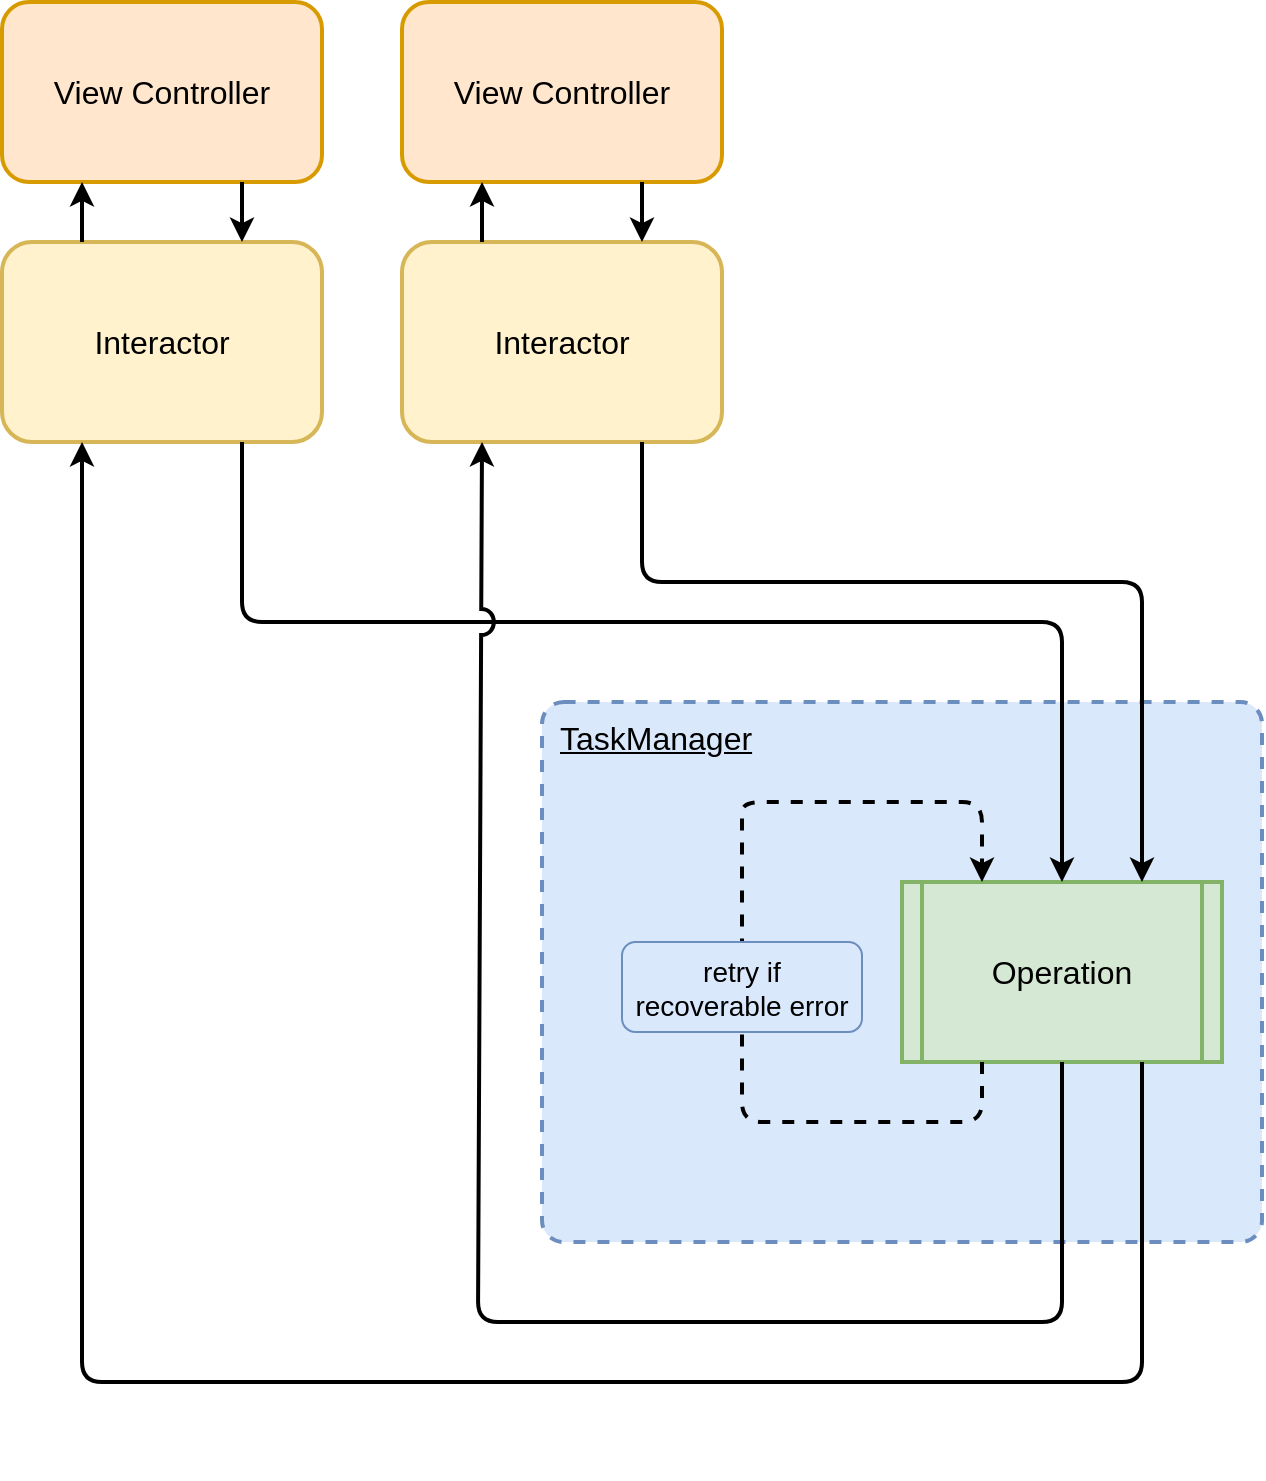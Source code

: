 <mxfile version="14.5.7" type="device"><diagram name="Page-1" id="5f0bae14-7c28-e335-631c-24af17079c00"><mxGraphModel dx="1426" dy="889" grid="1" gridSize="10" guides="1" tooltips="1" connect="1" arrows="1" fold="1" page="1" pageScale="1" pageWidth="1100" pageHeight="850" background="#ffffff" math="0" shadow="0"><root><mxCell id="0"/><mxCell id="1" parent="0"/><mxCell id="hvFzC225CWjzUh0TcllB-15" value="&lt;u style=&quot;font-size: 16px;&quot;&gt;TaskManager&lt;/u&gt;" style="rounded=1;whiteSpace=wrap;html=1;shadow=0;strokeColor=#6c8ebf;fillColor=#dae8fc;align=left;labelPosition=center;verticalLabelPosition=middle;verticalAlign=top;dashed=1;fontSize=16;arcSize=4;perimeterSpacing=2;spacingTop=2;spacingLeft=7;strokeWidth=2;" parent="1" vertex="1"><mxGeometry x="440" y="410" width="360" height="270" as="geometry"/></mxCell><mxCell id="hvFzC225CWjzUh0TcllB-2" value="Interactor" style="rounded=1;whiteSpace=wrap;html=1;fillColor=#fff2cc;strokeColor=#d6b656;horizontal=1;fontSize=16;strokeWidth=2;" parent="1" vertex="1"><mxGeometry x="170" y="180" width="160" height="100" as="geometry"/></mxCell><mxCell id="hvFzC225CWjzUh0TcllB-3" value="Interactor" style="rounded=1;whiteSpace=wrap;html=1;fillColor=#fff2cc;strokeColor=#d6b656;fontSize=16;strokeWidth=2;" parent="1" vertex="1"><mxGeometry x="370" y="180" width="160" height="100" as="geometry"/></mxCell><mxCell id="hvFzC225CWjzUh0TcllB-6" value="Operation" style="shape=process;whiteSpace=wrap;html=1;backgroundOutline=1;shadow=0;strokeColor=#82b366;fillColor=#d5e8d4;size=0.062;fontSize=16;strokeWidth=2;" parent="1" vertex="1"><mxGeometry x="620" y="500" width="160" height="90" as="geometry"/></mxCell><mxCell id="hvFzC225CWjzUh0TcllB-7" value="" style="endArrow=classic;html=1;exitX=0.75;exitY=1;exitDx=0;exitDy=0;entryX=0.75;entryY=0;entryDx=0;entryDy=0;strokeWidth=2;jumpStyle=none;" parent="1" source="hvFzC225CWjzUh0TcllB-3" target="hvFzC225CWjzUh0TcllB-6" edge="1"><mxGeometry width="50" height="50" relative="1" as="geometry"><mxPoint x="520" y="600" as="sourcePoint"/><mxPoint x="570" y="550" as="targetPoint"/><Array as="points"><mxPoint x="490" y="350"/><mxPoint x="740" y="350"/></Array></mxGeometry></mxCell><mxCell id="hvFzC225CWjzUh0TcllB-8" value="" style="endArrow=classic;html=1;exitX=0.75;exitY=1;exitDx=0;exitDy=0;entryX=0.5;entryY=0;entryDx=0;entryDy=0;strokeWidth=2;" parent="1" source="hvFzC225CWjzUh0TcllB-2" target="hvFzC225CWjzUh0TcllB-6" edge="1"><mxGeometry width="50" height="50" relative="1" as="geometry"><mxPoint x="520" y="600" as="sourcePoint"/><mxPoint x="570" y="550" as="targetPoint"/><Array as="points"><mxPoint x="290" y="370"/><mxPoint x="700" y="370"/></Array></mxGeometry></mxCell><mxCell id="hvFzC225CWjzUh0TcllB-9" value="" style="endArrow=classic;html=1;dashed=1;entryX=0.25;entryY=0;entryDx=0;entryDy=0;exitX=0.25;exitY=1;exitDx=0;exitDy=0;strokeWidth=2;" parent="1" source="hvFzC225CWjzUh0TcllB-6" target="hvFzC225CWjzUh0TcllB-6" edge="1"><mxGeometry width="50" height="50" relative="1" as="geometry"><mxPoint x="360" y="560" as="sourcePoint"/><mxPoint x="410" y="510" as="targetPoint"/><Array as="points"><mxPoint x="660" y="620"/><mxPoint x="540" y="620"/><mxPoint x="540" y="480"/><mxPoint x="540" y="460"/><mxPoint x="660" y="460"/></Array></mxGeometry></mxCell><mxCell id="hvFzC225CWjzUh0TcllB-10" value="retry if &lt;br style=&quot;font-size: 14px;&quot;&gt;recoverable error" style="rounded=1;whiteSpace=wrap;html=1;shadow=0;fillColor=#dae8fc;strokeColor=#6c8ebf;fontSize=14;perimeterSpacing=0;glass=0;sketch=0;" parent="1" vertex="1"><mxGeometry x="480" y="530" width="120" height="45" as="geometry"/></mxCell><mxCell id="hvFzC225CWjzUh0TcllB-12" value="" style="endArrow=classic;html=1;exitX=0.75;exitY=1;exitDx=0;exitDy=0;entryX=0.25;entryY=1;entryDx=0;entryDy=0;strokeWidth=2;" parent="1" source="hvFzC225CWjzUh0TcllB-6" target="hvFzC225CWjzUh0TcllB-2" edge="1"><mxGeometry width="50" height="50" relative="1" as="geometry"><mxPoint x="520" y="590" as="sourcePoint"/><mxPoint x="570" y="540" as="targetPoint"/><Array as="points"><mxPoint x="740" y="750"/><mxPoint x="210" y="750"/></Array></mxGeometry></mxCell><mxCell id="hvFzC225CWjzUh0TcllB-13" value="" style="endArrow=classic;html=1;exitX=0.5;exitY=1;exitDx=0;exitDy=0;entryX=0.25;entryY=1;entryDx=0;entryDy=0;strokeWidth=2;jumpStyle=arc;jumpSize=11;" parent="1" source="hvFzC225CWjzUh0TcllB-6" target="hvFzC225CWjzUh0TcllB-3" edge="1"><mxGeometry width="50" height="50" relative="1" as="geometry"><mxPoint x="910" y="635" as="sourcePoint"/><mxPoint x="160" y="290" as="targetPoint"/><Array as="points"><mxPoint x="700" y="720"/><mxPoint x="408" y="720"/></Array></mxGeometry></mxCell><mxCell id="hvFzC225CWjzUh0TcllB-14" style="edgeStyle=orthogonalEdgeStyle;rounded=0;orthogonalLoop=1;jettySize=auto;html=1;exitX=0;exitY=0;exitDx=400;exitDy=245;exitPerimeter=0;" parent="1" edge="1"><mxGeometry relative="1" as="geometry"><mxPoint x="605" y="790" as="sourcePoint"/><mxPoint x="605" y="790" as="targetPoint"/></mxGeometry></mxCell><mxCell id="6B5iJlvz5HwcEMuvTzFD-1" value="&lt;span&gt;View Controller&lt;/span&gt;" style="rounded=1;whiteSpace=wrap;html=1;glass=0;sketch=0;strokeWidth=2;fontSize=16;fillColor=#ffe6cc;strokeColor=#d79b00;" vertex="1" parent="1"><mxGeometry x="170" y="60" width="160" height="90" as="geometry"/></mxCell><mxCell id="6B5iJlvz5HwcEMuvTzFD-2" value="&lt;span&gt;View Controller&lt;/span&gt;" style="rounded=1;whiteSpace=wrap;html=1;glass=0;sketch=0;strokeWidth=2;fontSize=16;fillColor=#ffe6cc;strokeColor=#d79b00;" vertex="1" parent="1"><mxGeometry x="370" y="60" width="160" height="90" as="geometry"/></mxCell><mxCell id="6B5iJlvz5HwcEMuvTzFD-3" value="" style="endArrow=classic;html=1;strokeWidth=2;fontSize=16;exitX=0.75;exitY=1;exitDx=0;exitDy=0;entryX=0.75;entryY=0;entryDx=0;entryDy=0;" edge="1" parent="1" source="6B5iJlvz5HwcEMuvTzFD-2" target="hvFzC225CWjzUh0TcllB-3"><mxGeometry width="50" height="50" relative="1" as="geometry"><mxPoint x="520" y="350" as="sourcePoint"/><mxPoint x="570" y="300" as="targetPoint"/></mxGeometry></mxCell><mxCell id="6B5iJlvz5HwcEMuvTzFD-4" value="" style="endArrow=classic;html=1;strokeWidth=2;fontSize=16;exitX=0.25;exitY=0;exitDx=0;exitDy=0;entryX=0.25;entryY=1;entryDx=0;entryDy=0;" edge="1" parent="1" source="hvFzC225CWjzUh0TcllB-3" target="6B5iJlvz5HwcEMuvTzFD-2"><mxGeometry width="50" height="50" relative="1" as="geometry"><mxPoint x="500" y="160" as="sourcePoint"/><mxPoint x="500" y="190" as="targetPoint"/></mxGeometry></mxCell><mxCell id="6B5iJlvz5HwcEMuvTzFD-5" value="" style="endArrow=classic;html=1;strokeWidth=2;fontSize=16;exitX=0.25;exitY=0;exitDx=0;exitDy=0;entryX=0.25;entryY=1;entryDx=0;entryDy=0;" edge="1" parent="1" source="hvFzC225CWjzUh0TcllB-2" target="6B5iJlvz5HwcEMuvTzFD-1"><mxGeometry width="50" height="50" relative="1" as="geometry"><mxPoint x="420" y="190" as="sourcePoint"/><mxPoint x="420" y="160" as="targetPoint"/></mxGeometry></mxCell><mxCell id="6B5iJlvz5HwcEMuvTzFD-6" value="" style="endArrow=classic;html=1;strokeWidth=2;fontSize=16;exitX=0.75;exitY=1;exitDx=0;exitDy=0;entryX=0.75;entryY=0;entryDx=0;entryDy=0;" edge="1" parent="1" source="6B5iJlvz5HwcEMuvTzFD-1" target="hvFzC225CWjzUh0TcllB-2"><mxGeometry width="50" height="50" relative="1" as="geometry"><mxPoint x="500" y="160" as="sourcePoint"/><mxPoint x="500" y="190" as="targetPoint"/></mxGeometry></mxCell></root></mxGraphModel></diagram></mxfile>